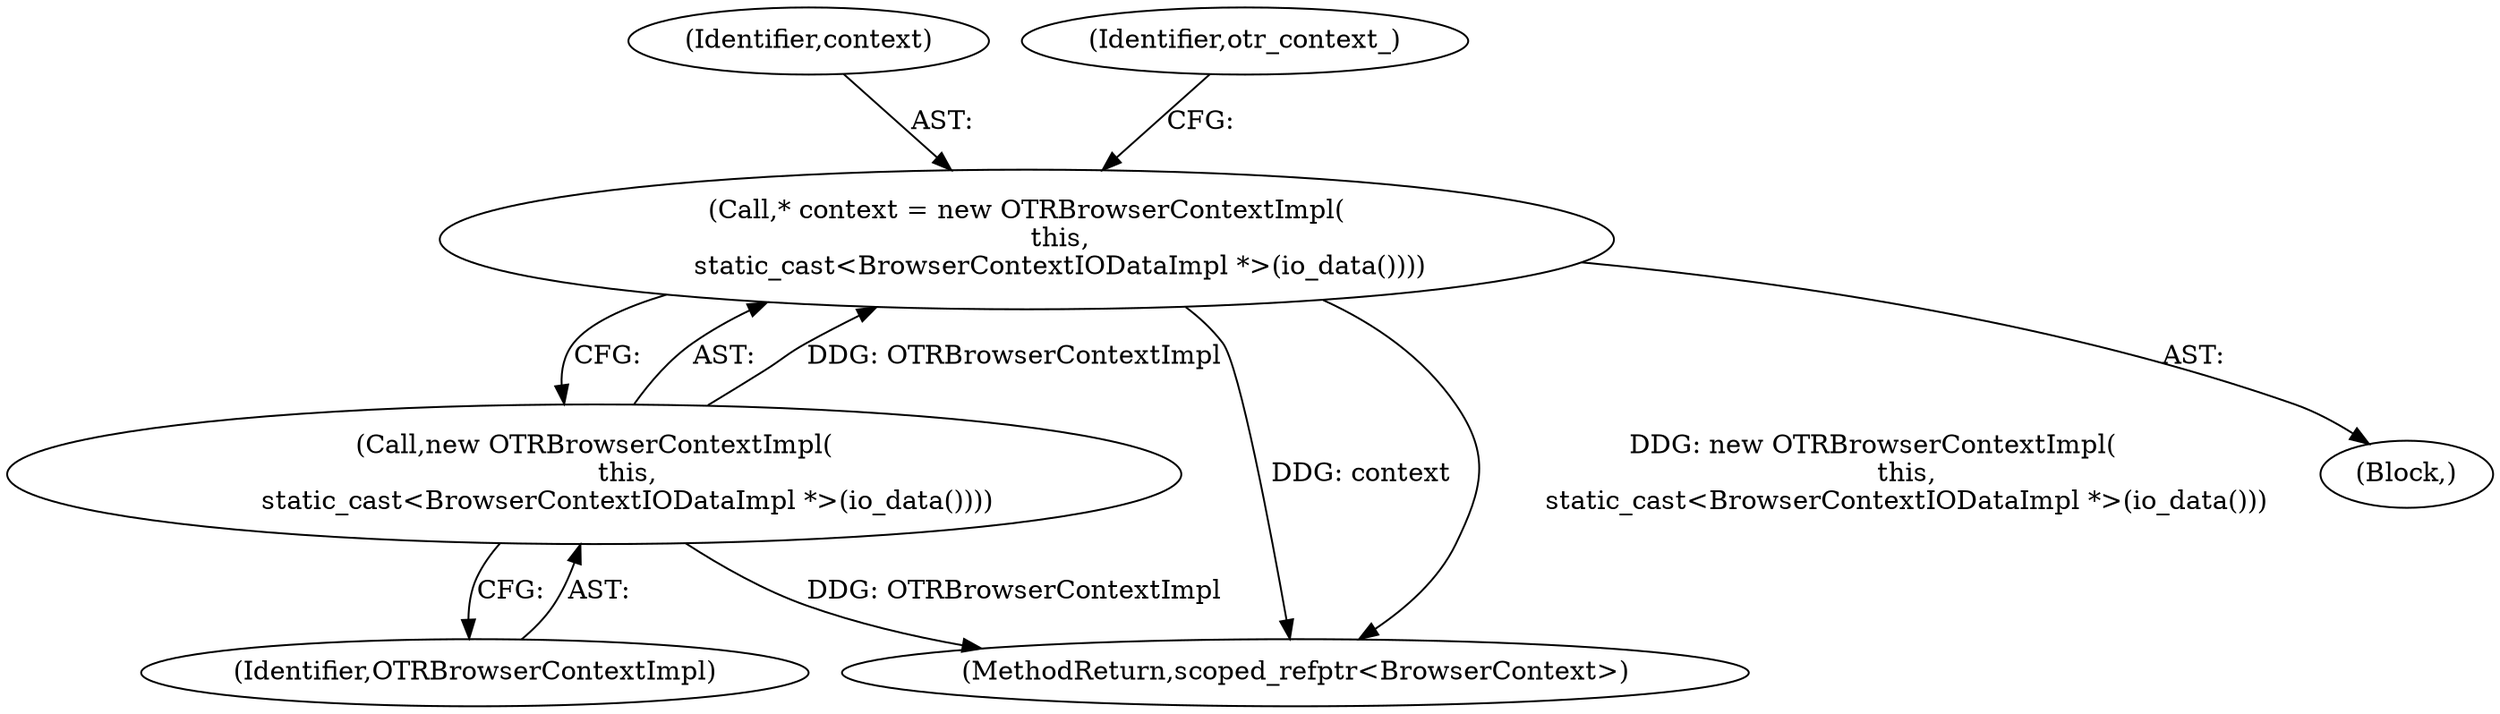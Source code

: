 digraph "1_launchpad_29014da83e5fc358d6bff0f574e9ed45e61a35ac_1@pointer" {
"1000107" [label="(Call,* context = new OTRBrowserContextImpl(\n        this,\n        static_cast<BrowserContextIODataImpl *>(io_data())))"];
"1000109" [label="(Call,new OTRBrowserContextImpl(\n        this,\n        static_cast<BrowserContextIODataImpl *>(io_data())))"];
"1000109" [label="(Call,new OTRBrowserContextImpl(\n        this,\n        static_cast<BrowserContextIODataImpl *>(io_data())))"];
"1000108" [label="(Identifier,context)"];
"1000117" [label="(MethodReturn,scoped_refptr<BrowserContext>)"];
"1000112" [label="(Identifier,otr_context_)"];
"1000110" [label="(Identifier,OTRBrowserContextImpl)"];
"1000105" [label="(Block,)"];
"1000107" [label="(Call,* context = new OTRBrowserContextImpl(\n        this,\n        static_cast<BrowserContextIODataImpl *>(io_data())))"];
"1000107" -> "1000105"  [label="AST: "];
"1000107" -> "1000109"  [label="CFG: "];
"1000108" -> "1000107"  [label="AST: "];
"1000109" -> "1000107"  [label="AST: "];
"1000112" -> "1000107"  [label="CFG: "];
"1000107" -> "1000117"  [label="DDG: context"];
"1000107" -> "1000117"  [label="DDG: new OTRBrowserContextImpl(\n        this,\n        static_cast<BrowserContextIODataImpl *>(io_data()))"];
"1000109" -> "1000107"  [label="DDG: OTRBrowserContextImpl"];
"1000109" -> "1000110"  [label="CFG: "];
"1000110" -> "1000109"  [label="AST: "];
"1000109" -> "1000117"  [label="DDG: OTRBrowserContextImpl"];
}

